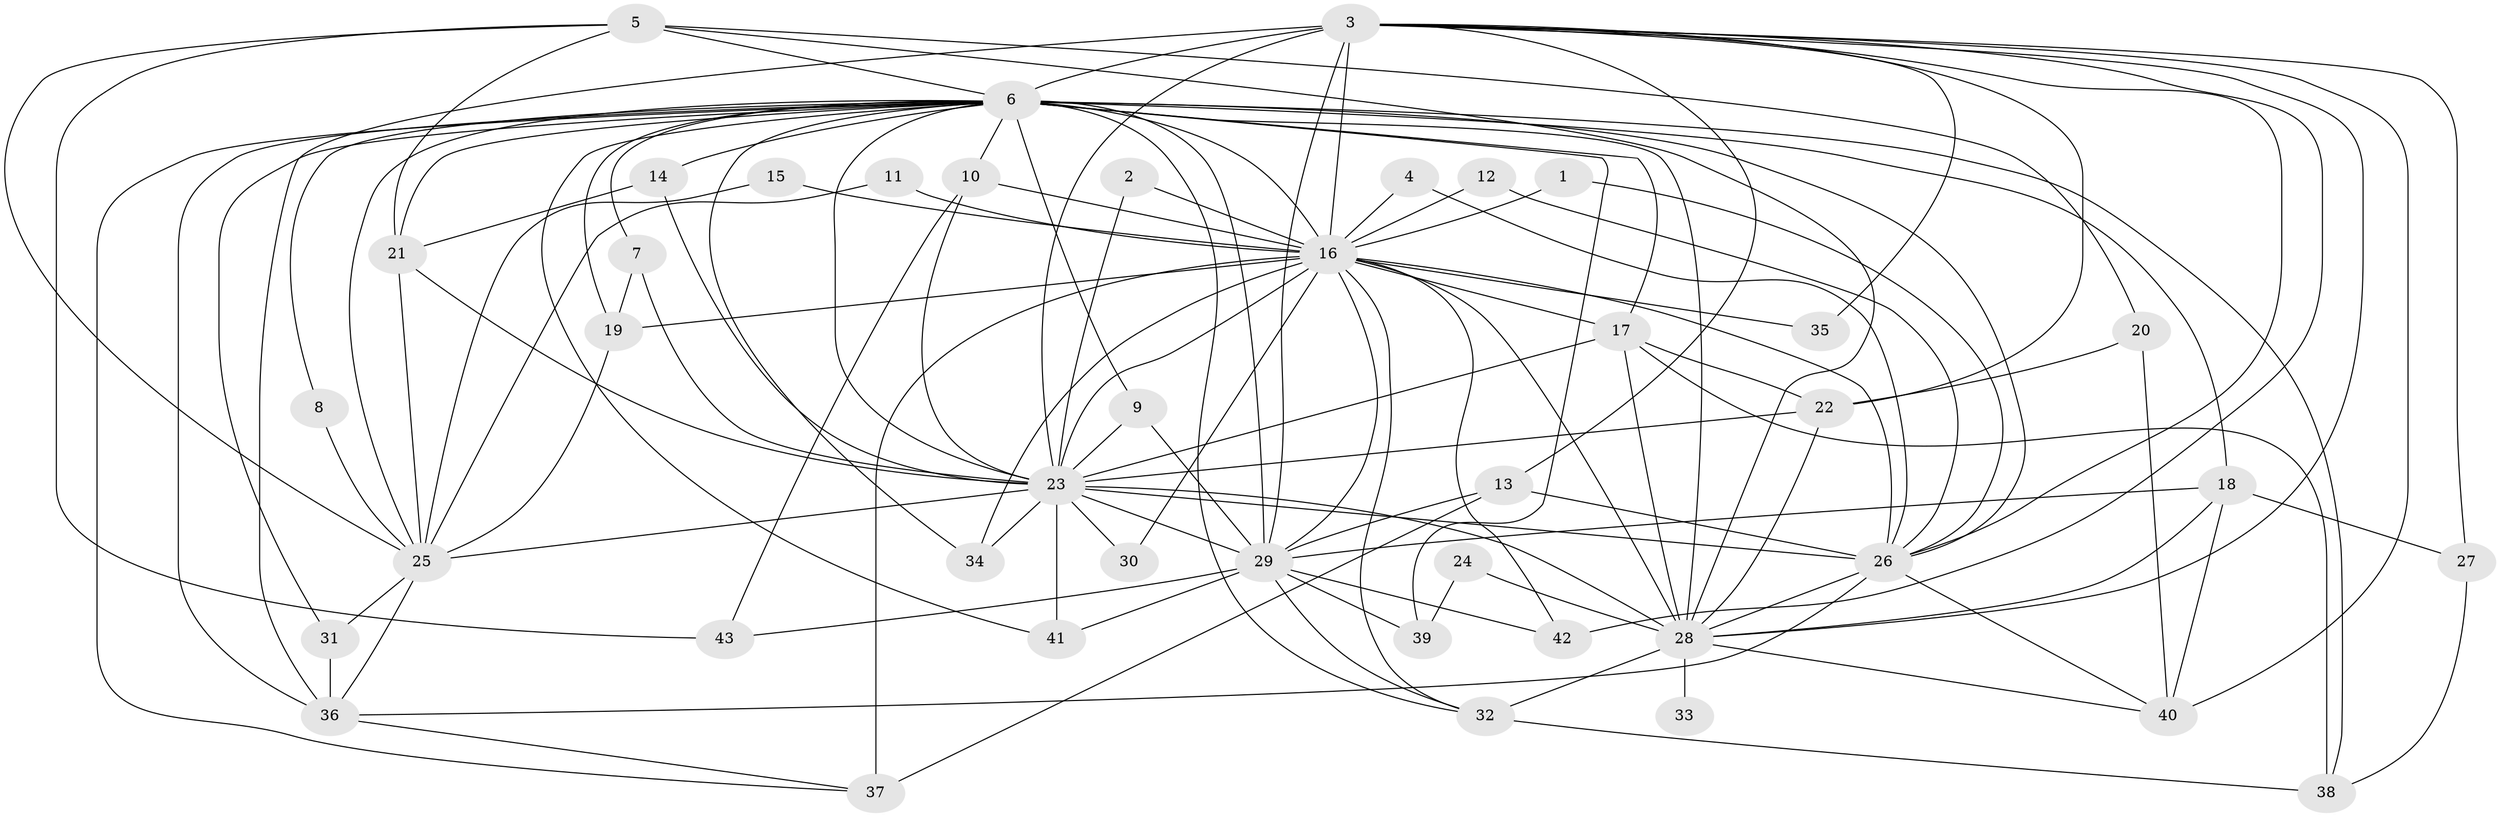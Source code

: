 // original degree distribution, {21: 0.028037383177570093, 24: 0.018691588785046728, 17: 0.018691588785046728, 22: 0.009345794392523364, 18: 0.009345794392523364, 13: 0.009345794392523364, 3: 0.18691588785046728, 6: 0.018691588785046728, 2: 0.5420560747663551, 5: 0.06542056074766354, 11: 0.009345794392523364, 14: 0.009345794392523364, 4: 0.07476635514018691}
// Generated by graph-tools (version 1.1) at 2025/36/03/04/25 23:36:32]
// undirected, 43 vertices, 120 edges
graph export_dot {
  node [color=gray90,style=filled];
  1;
  2;
  3;
  4;
  5;
  6;
  7;
  8;
  9;
  10;
  11;
  12;
  13;
  14;
  15;
  16;
  17;
  18;
  19;
  20;
  21;
  22;
  23;
  24;
  25;
  26;
  27;
  28;
  29;
  30;
  31;
  32;
  33;
  34;
  35;
  36;
  37;
  38;
  39;
  40;
  41;
  42;
  43;
  1 -- 16 [weight=1.0];
  1 -- 26 [weight=1.0];
  2 -- 16 [weight=1.0];
  2 -- 23 [weight=1.0];
  3 -- 6 [weight=4.0];
  3 -- 13 [weight=1.0];
  3 -- 16 [weight=3.0];
  3 -- 22 [weight=1.0];
  3 -- 23 [weight=3.0];
  3 -- 26 [weight=1.0];
  3 -- 27 [weight=1.0];
  3 -- 28 [weight=1.0];
  3 -- 29 [weight=2.0];
  3 -- 35 [weight=1.0];
  3 -- 36 [weight=1.0];
  3 -- 40 [weight=1.0];
  3 -- 42 [weight=1.0];
  4 -- 16 [weight=1.0];
  4 -- 26 [weight=1.0];
  5 -- 6 [weight=1.0];
  5 -- 20 [weight=1.0];
  5 -- 21 [weight=1.0];
  5 -- 25 [weight=1.0];
  5 -- 28 [weight=1.0];
  5 -- 43 [weight=1.0];
  6 -- 7 [weight=1.0];
  6 -- 8 [weight=1.0];
  6 -- 9 [weight=1.0];
  6 -- 10 [weight=1.0];
  6 -- 14 [weight=3.0];
  6 -- 16 [weight=6.0];
  6 -- 17 [weight=1.0];
  6 -- 18 [weight=1.0];
  6 -- 19 [weight=1.0];
  6 -- 21 [weight=1.0];
  6 -- 23 [weight=6.0];
  6 -- 25 [weight=1.0];
  6 -- 26 [weight=3.0];
  6 -- 28 [weight=4.0];
  6 -- 29 [weight=1.0];
  6 -- 31 [weight=1.0];
  6 -- 32 [weight=1.0];
  6 -- 34 [weight=3.0];
  6 -- 36 [weight=2.0];
  6 -- 37 [weight=1.0];
  6 -- 38 [weight=1.0];
  6 -- 39 [weight=2.0];
  6 -- 41 [weight=1.0];
  7 -- 19 [weight=1.0];
  7 -- 23 [weight=1.0];
  8 -- 25 [weight=1.0];
  9 -- 23 [weight=1.0];
  9 -- 29 [weight=1.0];
  10 -- 16 [weight=1.0];
  10 -- 23 [weight=1.0];
  10 -- 43 [weight=1.0];
  11 -- 16 [weight=1.0];
  11 -- 25 [weight=1.0];
  12 -- 16 [weight=1.0];
  12 -- 26 [weight=1.0];
  13 -- 26 [weight=1.0];
  13 -- 29 [weight=2.0];
  13 -- 37 [weight=1.0];
  14 -- 21 [weight=1.0];
  14 -- 23 [weight=1.0];
  15 -- 16 [weight=1.0];
  15 -- 25 [weight=1.0];
  16 -- 17 [weight=1.0];
  16 -- 19 [weight=2.0];
  16 -- 23 [weight=6.0];
  16 -- 26 [weight=3.0];
  16 -- 28 [weight=3.0];
  16 -- 29 [weight=1.0];
  16 -- 30 [weight=1.0];
  16 -- 32 [weight=1.0];
  16 -- 34 [weight=1.0];
  16 -- 35 [weight=1.0];
  16 -- 37 [weight=2.0];
  16 -- 42 [weight=2.0];
  17 -- 22 [weight=1.0];
  17 -- 23 [weight=1.0];
  17 -- 28 [weight=2.0];
  17 -- 38 [weight=1.0];
  18 -- 27 [weight=1.0];
  18 -- 28 [weight=1.0];
  18 -- 29 [weight=1.0];
  18 -- 40 [weight=1.0];
  19 -- 25 [weight=1.0];
  20 -- 22 [weight=1.0];
  20 -- 40 [weight=1.0];
  21 -- 23 [weight=2.0];
  21 -- 25 [weight=1.0];
  22 -- 23 [weight=1.0];
  22 -- 28 [weight=1.0];
  23 -- 25 [weight=2.0];
  23 -- 26 [weight=3.0];
  23 -- 28 [weight=2.0];
  23 -- 29 [weight=1.0];
  23 -- 30 [weight=1.0];
  23 -- 34 [weight=1.0];
  23 -- 41 [weight=1.0];
  24 -- 28 [weight=1.0];
  24 -- 39 [weight=1.0];
  25 -- 31 [weight=1.0];
  25 -- 36 [weight=1.0];
  26 -- 28 [weight=1.0];
  26 -- 36 [weight=1.0];
  26 -- 40 [weight=1.0];
  27 -- 38 [weight=1.0];
  28 -- 32 [weight=1.0];
  28 -- 33 [weight=1.0];
  28 -- 40 [weight=1.0];
  29 -- 32 [weight=1.0];
  29 -- 39 [weight=1.0];
  29 -- 41 [weight=1.0];
  29 -- 42 [weight=1.0];
  29 -- 43 [weight=2.0];
  31 -- 36 [weight=1.0];
  32 -- 38 [weight=2.0];
  36 -- 37 [weight=1.0];
}
